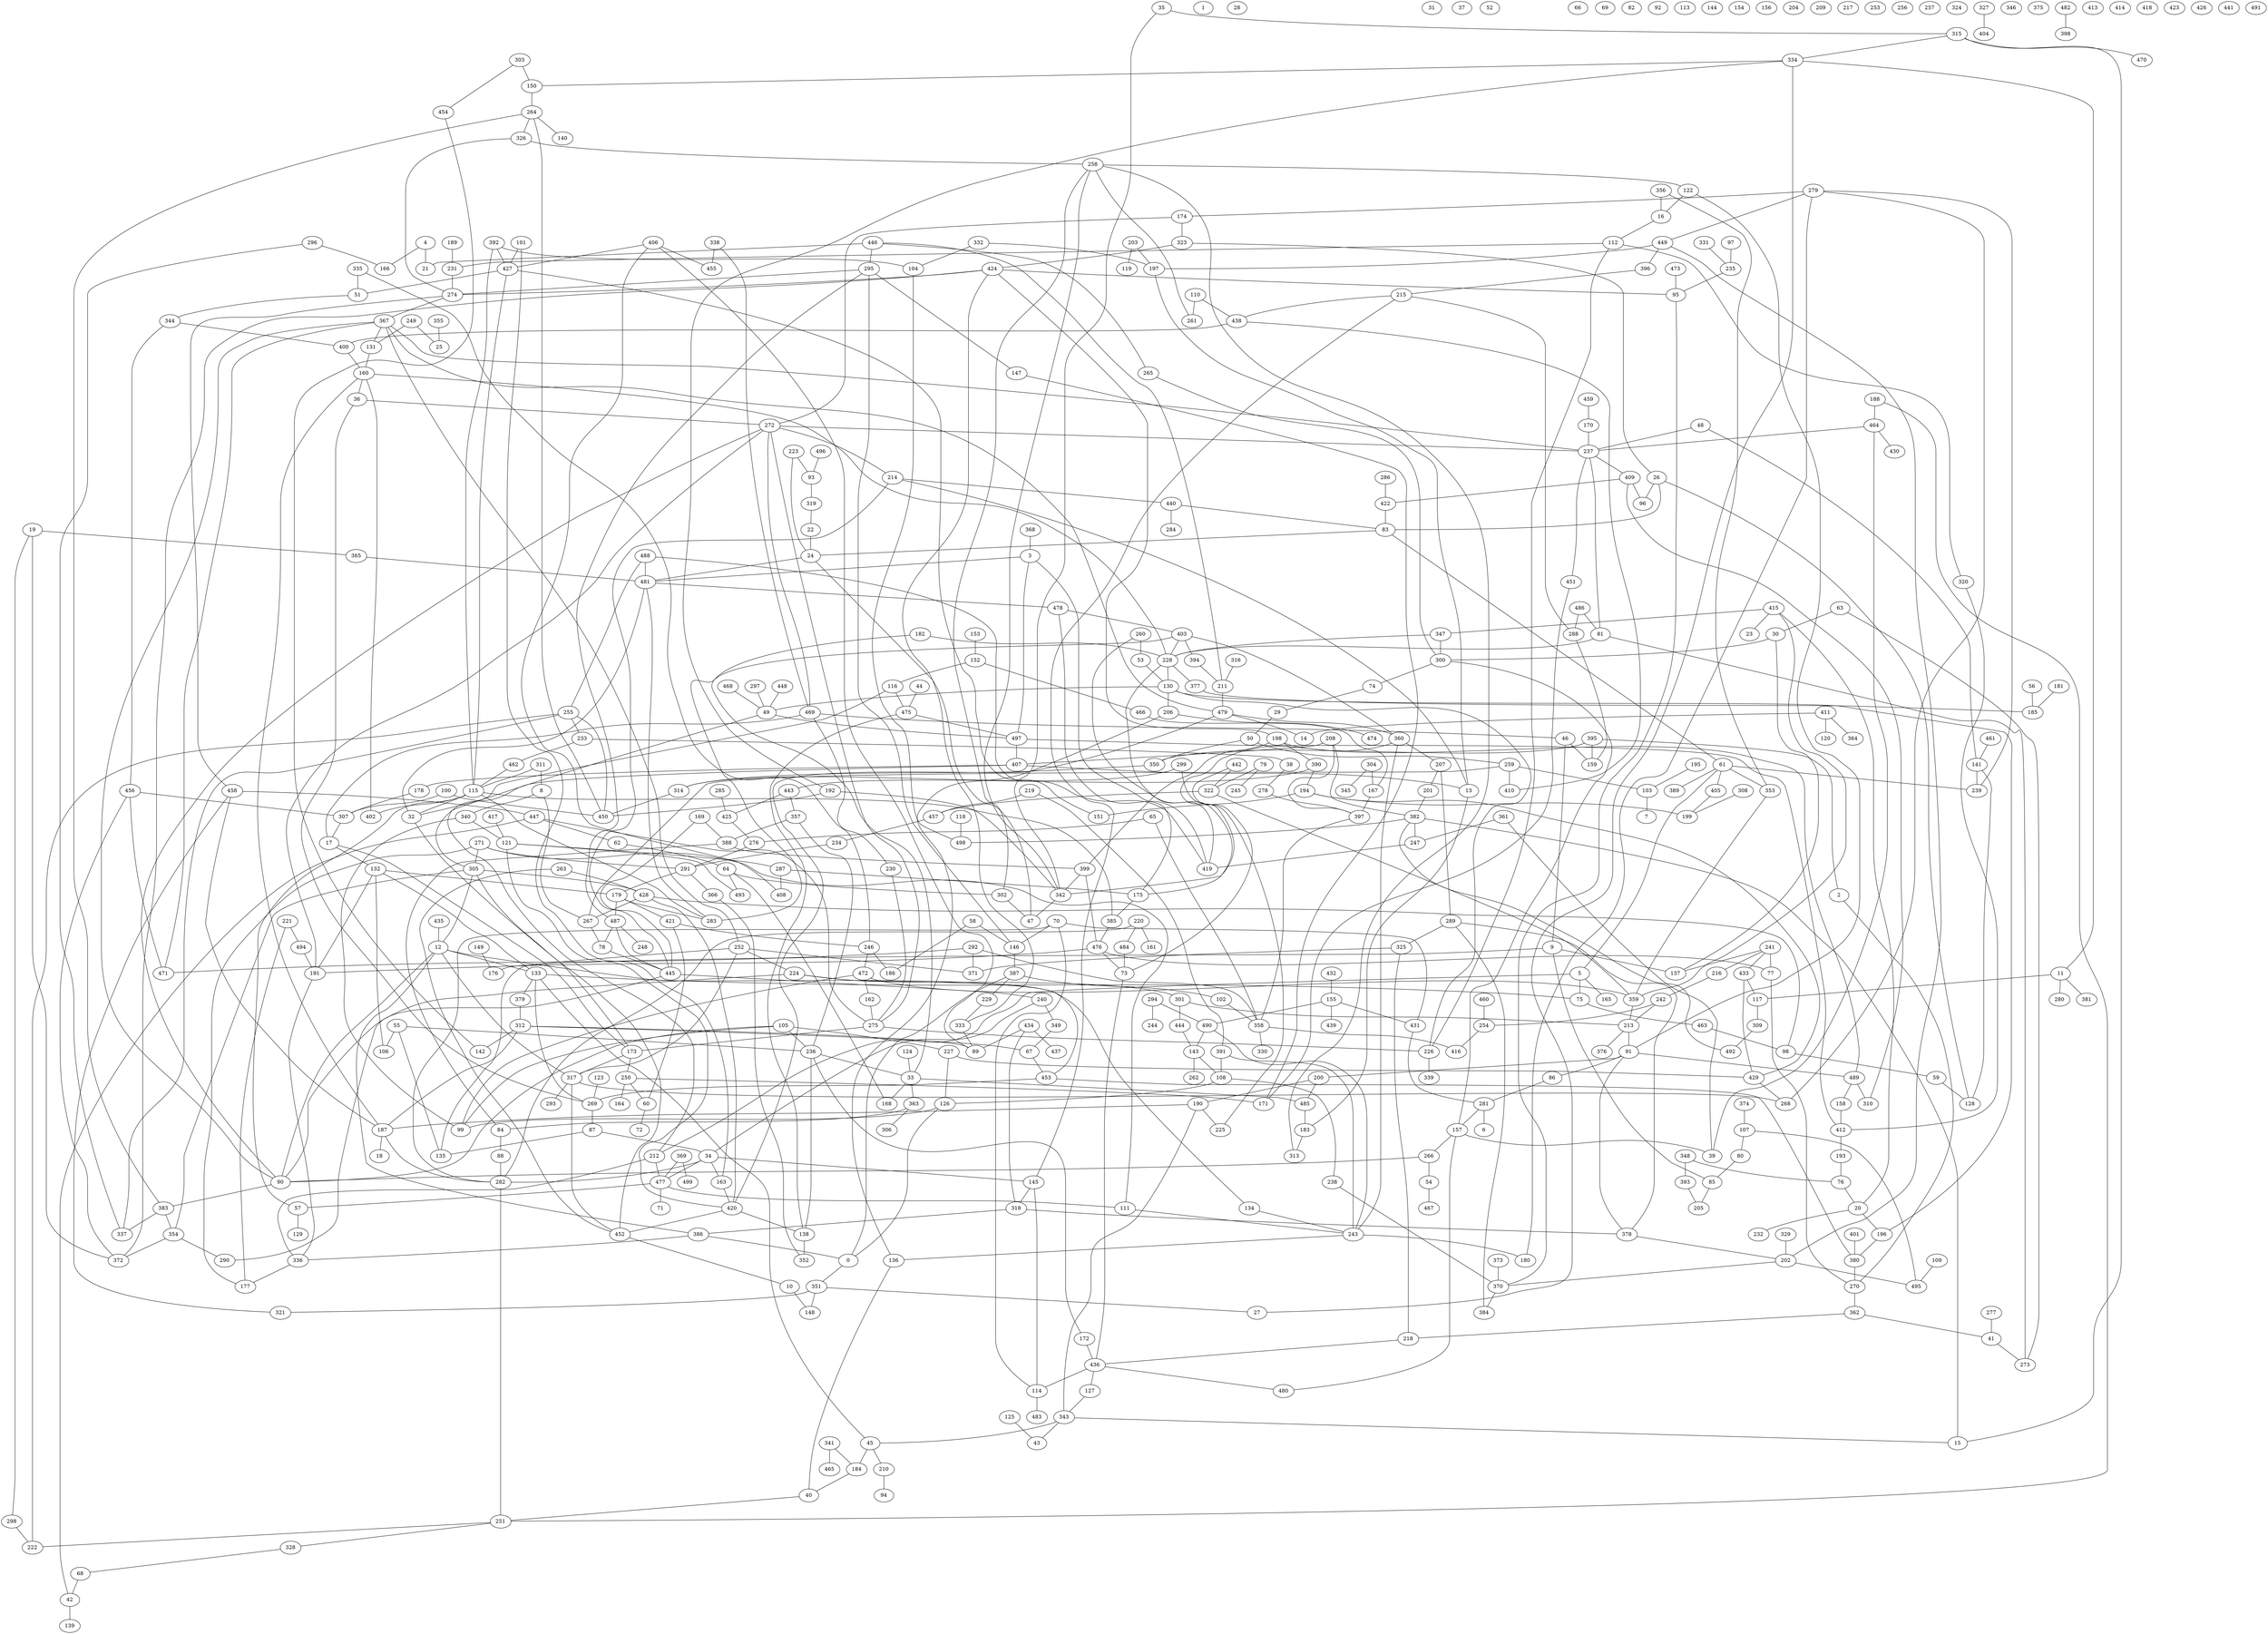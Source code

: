 graph {
	0 [label=0]
	1 [label=1]
	2 [label=2]
	3 [label=3]
	4 [label=4]
	5 [label=5]
	6 [label=6]
	7 [label=7]
	8 [label=8]
	9 [label=9]
	10 [label=10]
	11 [label=11]
	12 [label=12]
	13 [label=13]
	14 [label=14]
	15 [label=15]
	16 [label=16]
	17 [label=17]
	18 [label=18]
	19 [label=19]
	20 [label=20]
	21 [label=21]
	22 [label=22]
	23 [label=23]
	24 [label=24]
	25 [label=25]
	26 [label=26]
	27 [label=27]
	28 [label=28]
	29 [label=29]
	30 [label=30]
	31 [label=31]
	32 [label=32]
	33 [label=33]
	34 [label=34]
	35 [label=35]
	36 [label=36]
	37 [label=37]
	38 [label=38]
	39 [label=39]
	40 [label=40]
	41 [label=41]
	42 [label=42]
	43 [label=43]
	44 [label=44]
	45 [label=45]
	46 [label=46]
	47 [label=47]
	48 [label=48]
	49 [label=49]
	50 [label=50]
	51 [label=51]
	52 [label=52]
	53 [label=53]
	54 [label=54]
	55 [label=55]
	56 [label=56]
	57 [label=57]
	58 [label=58]
	59 [label=59]
	60 [label=60]
	61 [label=61]
	62 [label=62]
	63 [label=63]
	64 [label=64]
	65 [label=65]
	66 [label=66]
	67 [label=67]
	68 [label=68]
	69 [label=69]
	70 [label=70]
	71 [label=71]
	72 [label=72]
	73 [label=73]
	74 [label=74]
	75 [label=75]
	76 [label=76]
	77 [label=77]
	78 [label=78]
	79 [label=79]
	80 [label=80]
	81 [label=81]
	82 [label=82]
	83 [label=83]
	84 [label=84]
	85 [label=85]
	86 [label=86]
	87 [label=87]
	88 [label=88]
	89 [label=89]
	90 [label=90]
	91 [label=91]
	92 [label=92]
	93 [label=93]
	94 [label=94]
	95 [label=95]
	96 [label=96]
	97 [label=97]
	98 [label=98]
	99 [label=99]
	100 [label=100]
	101 [label=101]
	102 [label=102]
	103 [label=103]
	104 [label=104]
	105 [label=105]
	106 [label=106]
	107 [label=107]
	108 [label=108]
	109 [label=109]
	110 [label=110]
	111 [label=111]
	112 [label=112]
	113 [label=113]
	114 [label=114]
	115 [label=115]
	116 [label=116]
	117 [label=117]
	118 [label=118]
	119 [label=119]
	120 [label=120]
	121 [label=121]
	122 [label=122]
	123 [label=123]
	124 [label=124]
	125 [label=125]
	126 [label=126]
	127 [label=127]
	128 [label=128]
	129 [label=129]
	130 [label=130]
	131 [label=131]
	132 [label=132]
	133 [label=133]
	134 [label=134]
	135 [label=135]
	136 [label=136]
	137 [label=137]
	138 [label=138]
	139 [label=139]
	140 [label=140]
	141 [label=141]
	142 [label=142]
	143 [label=143]
	144 [label=144]
	145 [label=145]
	146 [label=146]
	147 [label=147]
	148 [label=148]
	149 [label=149]
	150 [label=150]
	151 [label=151]
	152 [label=152]
	153 [label=153]
	154 [label=154]
	155 [label=155]
	156 [label=156]
	157 [label=157]
	158 [label=158]
	159 [label=159]
	160 [label=160]
	161 [label=161]
	162 [label=162]
	163 [label=163]
	164 [label=164]
	165 [label=165]
	166 [label=166]
	167 [label=167]
	168 [label=168]
	169 [label=169]
	170 [label=170]
	171 [label=171]
	172 [label=172]
	173 [label=173]
	174 [label=174]
	175 [label=175]
	176 [label=176]
	177 [label=177]
	178 [label=178]
	179 [label=179]
	180 [label=180]
	181 [label=181]
	182 [label=182]
	183 [label=183]
	184 [label=184]
	185 [label=185]
	186 [label=186]
	187 [label=187]
	188 [label=188]
	189 [label=189]
	190 [label=190]
	191 [label=191]
	192 [label=192]
	193 [label=193]
	194 [label=194]
	195 [label=195]
	196 [label=196]
	197 [label=197]
	198 [label=198]
	199 [label=199]
	200 [label=200]
	201 [label=201]
	202 [label=202]
	203 [label=203]
	204 [label=204]
	205 [label=205]
	206 [label=206]
	207 [label=207]
	208 [label=208]
	209 [label=209]
	210 [label=210]
	211 [label=211]
	212 [label=212]
	213 [label=213]
	214 [label=214]
	215 [label=215]
	216 [label=216]
	217 [label=217]
	218 [label=218]
	219 [label=219]
	220 [label=220]
	221 [label=221]
	222 [label=222]
	223 [label=223]
	224 [label=224]
	225 [label=225]
	226 [label=226]
	227 [label=227]
	228 [label=228]
	229 [label=229]
	230 [label=230]
	231 [label=231]
	232 [label=232]
	233 [label=233]
	234 [label=234]
	235 [label=235]
	236 [label=236]
	237 [label=237]
	238 [label=238]
	239 [label=239]
	240 [label=240]
	241 [label=241]
	242 [label=242]
	243 [label=243]
	244 [label=244]
	245 [label=245]
	246 [label=246]
	247 [label=247]
	248 [label=248]
	249 [label=249]
	250 [label=250]
	251 [label=251]
	252 [label=252]
	253 [label=253]
	254 [label=254]
	255 [label=255]
	256 [label=256]
	257 [label=257]
	258 [label=258]
	259 [label=259]
	260 [label=260]
	261 [label=261]
	262 [label=262]
	263 [label=263]
	264 [label=264]
	265 [label=265]
	266 [label=266]
	267 [label=267]
	268 [label=268]
	269 [label=269]
	270 [label=270]
	271 [label=271]
	272 [label=272]
	273 [label=273]
	274 [label=274]
	275 [label=275]
	276 [label=276]
	277 [label=277]
	278 [label=278]
	279 [label=279]
	280 [label=280]
	281 [label=281]
	282 [label=282]
	283 [label=283]
	284 [label=284]
	285 [label=285]
	286 [label=286]
	287 [label=287]
	288 [label=288]
	289 [label=289]
	290 [label=290]
	291 [label=291]
	292 [label=292]
	293 [label=293]
	294 [label=294]
	295 [label=295]
	296 [label=296]
	297 [label=297]
	298 [label=298]
	299 [label=299]
	300 [label=300]
	301 [label=301]
	302 [label=302]
	303 [label=303]
	304 [label=304]
	305 [label=305]
	306 [label=306]
	307 [label=307]
	308 [label=308]
	309 [label=309]
	310 [label=310]
	311 [label=311]
	312 [label=312]
	313 [label=313]
	314 [label=314]
	315 [label=315]
	316 [label=316]
	317 [label=317]
	318 [label=318]
	319 [label=319]
	320 [label=320]
	321 [label=321]
	322 [label=322]
	323 [label=323]
	324 [label=324]
	325 [label=325]
	326 [label=326]
	327 [label=327]
	328 [label=328]
	329 [label=329]
	330 [label=330]
	331 [label=331]
	332 [label=332]
	333 [label=333]
	334 [label=334]
	335 [label=335]
	336 [label=336]
	337 [label=337]
	338 [label=338]
	339 [label=339]
	340 [label=340]
	341 [label=341]
	342 [label=342]
	343 [label=343]
	344 [label=344]
	345 [label=345]
	346 [label=346]
	347 [label=347]
	348 [label=348]
	349 [label=349]
	350 [label=350]
	351 [label=351]
	352 [label=352]
	353 [label=353]
	354 [label=354]
	355 [label=355]
	356 [label=356]
	357 [label=357]
	358 [label=358]
	359 [label=359]
	360 [label=360]
	361 [label=361]
	362 [label=362]
	363 [label=363]
	364 [label=364]
	365 [label=365]
	366 [label=366]
	367 [label=367]
	368 [label=368]
	369 [label=369]
	370 [label=370]
	371 [label=371]
	372 [label=372]
	373 [label=373]
	374 [label=374]
	375 [label=375]
	376 [label=376]
	377 [label=377]
	378 [label=378]
	379 [label=379]
	380 [label=380]
	381 [label=381]
	382 [label=382]
	383 [label=383]
	384 [label=384]
	385 [label=385]
	386 [label=386]
	387 [label=387]
	388 [label=388]
	389 [label=389]
	390 [label=390]
	391 [label=391]
	392 [label=392]
	393 [label=393]
	394 [label=394]
	395 [label=395]
	396 [label=396]
	397 [label=397]
	398 [label=398]
	399 [label=399]
	400 [label=400]
	401 [label=401]
	402 [label=402]
	403 [label=403]
	404 [label=404]
	405 [label=405]
	406 [label=406]
	407 [label=407]
	408 [label=408]
	409 [label=409]
	410 [label=410]
	411 [label=411]
	412 [label=412]
	413 [label=413]
	414 [label=414]
	415 [label=415]
	416 [label=416]
	417 [label=417]
	418 [label=418]
	419 [label=419]
	420 [label=420]
	421 [label=421]
	422 [label=422]
	423 [label=423]
	424 [label=424]
	425 [label=425]
	426 [label=426]
	427 [label=427]
	428 [label=428]
	429 [label=429]
	430 [label=430]
	431 [label=431]
	432 [label=432]
	433 [label=433]
	434 [label=434]
	435 [label=435]
	436 [label=436]
	437 [label=437]
	438 [label=438]
	439 [label=439]
	440 [label=440]
	441 [label=441]
	442 [label=442]
	443 [label=443]
	444 [label=444]
	445 [label=445]
	446 [label=446]
	447 [label=447]
	448 [label=448]
	449 [label=449]
	450 [label=450]
	451 [label=451]
	452 [label=452]
	453 [label=453]
	454 [label=454]
	455 [label=455]
	456 [label=456]
	457 [label=457]
	458 [label=458]
	459 [label=459]
	460 [label=460]
	461 [label=461]
	462 [label=462]
	463 [label=463]
	464 [label=464]
	465 [label=465]
	466 [label=466]
	467 [label=467]
	468 [label=468]
	469 [label=469]
	470 [label=470]
	471 [label=471]
	472 [label=472]
	473 [label=473]
	474 [label=474]
	475 [label=475]
	476 [label=476]
	477 [label=477]
	478 [label=478]
	479 [label=479]
	480 [label=480]
	481 [label=481]
	482 [label=482]
	483 [label=483]
	484 [label=484]
	485 [label=485]
	486 [label=486]
	487 [label=487]
	488 [label=488]
	489 [label=489]
	490 [label=490]
	491 [label=491]
	492 [label=492]
	493 [label=493]
	494 [label=494]
	495 [label=495]
	496 [label=496]
	497 [label=497]
	498 [label=498]
	499 [label=499]
	30 -- 300
	272 -- 469
	134 -- 243
	246 -- 472
	155 -- 431
	211 -- 479
	331 -- 235
	356 -- 353
	201 -- 382
	415 -- 20
	447 -- 275
	289 -- 378
	114 -- 483
	189 -- 231
	255 -- 233
	270 -- 362
	249 -- 25
	195 -- 103
	295 -- 487
	192 -- 342
	260 -- 53
	358 -- 416
	251 -- 328
	152 -- 116
	76 -- 20
	326 -- 274
	434 -- 318
	202 -- 495
	367 -- 252
	334 -- 192
	8 -- 340
	436 -- 480
	182 -- 228
	278 -- 397
	188 -- 251
	392 -- 427
	206 -- 474
	369 -- 477
	469 -- 46
	79 -- 245
	397 -- 358
	91 -- 122
	383 -- 337
	131 -- 160
	107 -- 80
	243 -- 180
	254 -- 416
	35 -- 342
	362 -- 218
	475 -- 497
	172 -- 436
	342 -- 258
	132 -- 133
	200 -- 190
	487 -- 248
	203 -- 119
	50 -- 259
	64 -- 493
	291 -- 366
	424 -- 95
	497 -- 407
	294 -- 490
	481 -- 32
	9 -- 85
	347 -- 300
	406 -- 408
	355 -- 25
	392 -- 115
	219 -- 391
	155 -- 439
	237 -- 451
	289 -- 325
	242 -- 213
	457 -- 234
	77 -- 270
	274 -- 367
	360 -- 243
	489 -- 158
	317 -- 293
	489 -- 310
	5 -- 212
	34 -- 163
	59 -- 128
	295 -- 146
	444 -- 143
	340 -- 121
	407 -- 178
	340 -- 99
	327 -- 404
	477 -- 57
	488 -- 481
	258 -- 261
	469 -- 230
	395 -- 159
	422 -- 83
	115 -- 385
	55 -- 236
	133 -- 75
	214 -- 13
	26 -- 128
	26 -- 96
	469 -- 17
	50 -- 350
	311 -- 115
	143 -- 108
	281 -- 6
	83 -- 24
	264 -- 450
	452 -- 10
	322 -- 359
	228 -- 160
	252 -- 224
	143 -- 262
	116 -- 32
	170 -- 237
	233 -- 38
	412 -- 497
	74 -- 29
	417 -- 121
	378 -- 202
	449 -- 197
	288 -- 159
	357 -- 236
	286 -- 422
	160 -- 402
	391 -- 108
	118 -- 498
	33 -- 168
	10 -- 148
	301 -- 213
	400 -- 160
	333 -- 89
	208 -- 382
	311 -- 8
	429 -- 268
	122 -- 16
	241 -- 216
	169 -- 445
	130 -- 206
	208 -- 407
	305 -- 428
	388 -- 399
	79 -- 322
	421 -- 246
	252 -- 317
	4 -- 166
	190 -- 225
	157 -- 266
	368 -- 3
	427 -- 51
	487 -- 78
	212 -- 477
	5 -- 165
	458 -- 447
	224 -- 90
	20 -- 196
	240 -- 349
	383 -- 354
	226 -- 339
	349 -- 67
	207 -- 289
	406 -- 455
	448 -- 49
	70 -- 431
	317 -- 268
	279 -- 239
	434 -- 89
	58 -- 186
	132 -- 106
	98 -- 59
	279 -- 180
	272 -- 214
	81 -- 228
	246 -- 186
	49 -- 497
	231 -- 274
	336 -- 177
	173 -- 250
	294 -- 244
	141 -- 239
	241 -- 137
	382 -- 492
	436 -- 127
	252 -- 176
	472 -- 162
	350 -- 314
	206 -- 136
	367 -- 471
	478 -- 403
	183 -- 313
	316 -- 211
	196 -- 380
	464 -- 39
	141 -- 128
	221 -- 177
	299 -- 225
	412 -- 193
	271 -- 111
	213 -- 91
	250 -- 164
	354 -- 290
	187 -- 160
	179 -- 283
	399 -- 476
	478 -- 419
	476 -- 73
	61 -- 353
	379 -- 312
	105 -- 90
	318 -- 386
	259 -- 410
	90 -- 383
	363 -- 306
	445 -- 214
	490 -- 243
	19 -- 372
	462 -- 115
	436 -- 114
	461 -- 141
	125 -- 43
	356 -- 16
	409 -- 96
	488 -- 419
	279 -- 268
	233 -- 462
	116 -- 475
	434 -- 437
	292 -- 358
	272 -- 191
	303 -- 150
	238 -- 370
	466 -- 167
	312 -- 67
	421 -- 60
	275 -- 226
	440 -- 284
	220 -- 282
	138 -- 352
	111 -- 243
	438 -- 400
	382 -- 498
	486 -- 81
	115 -- 57
	403 -- 228
	136 -- 40
	169 -- 388
	338 -- 455
	3 -- 497
	133 -- 269
	494 -- 191
	48 -- 141
	281 -- 157
	335 -- 51
	11 -- 280
	304 -- 167
	8 -- 267
	121 -- 493
	415 -- 347
	365 -- 481
	86 -- 281
	334 -- 11
	285 -- 425
	409 -- 422
	277 -- 41
	393 -- 205
	61 -- 405
	157 -- 480
	309 -- 492
	282 -- 251
	367 -- 237
	382 -- 247
	305 -- 354
	105 -- 99
	420 -- 138
	5 -- 75
	48 -- 237
	12 -- 386
	370 -- 384
	101 -- 427
	3 -- 481
	182 -- 33
	387 -- 102
	399 -- 198
	433 -- 117
	115 -- 402
	2 -- 270
	210 -- 94
	121 -- 420
	259 -- 267
	17 -- 132
	132 -- 191
	103 -- 7
	463 -- 98
	361 -- 39
	179 -- 487
	472 -- 99
	11 -- 381
	34 -- 282
	153 -- 152
	47 -- 24
	3 -- 175
	251 -- 222
	488 -- 255
	51 -- 344
	473 -- 95
	203 -- 197
	446 -- 21
	121 -- 287
	386 -- 0
	160 -- 36
	305 -- 12
	369 -- 499
	479 -- 360
	249 -- 131
	29 -- 50
	312 -- 142
	9 -- 137
	265 -- 300
	127 -- 343
	362 -- 41
	63 -- 273
	396 -- 215
	406 -- 89
	343 -- 43
	215 -- 438
	100 -- 450
	32 -- 452
	162 -- 275
	323 -- 424
	242 -- 254
	20 -- 232
	386 -- 336
	80 -- 85
	227 -- 126
	175 -- 385
	435 -- 12
	187 -- 18
	9 -- 135
	274 -- 458
	427 -- 115
	174 -- 272
	12 -- 133
	130 -- 49
	446 -- 265
	428 -- 420
	260 -- 175
	298 -- 222
	460 -- 254
	33 -- 485
	70 -- 146
	292 -- 471
	458 -- 187
	343 -- 15
	446 -- 211
	353 -- 359
	363 -- 84
	451 -- 171
	490 -- 143
	420 -- 452
	425 -- 276
	133 -- 45
	124 -- 33
	344 -- 400
	283 -- 481
	428 -- 98
	275 -- 173
	431 -- 281
	323 -- 26
	64 -- 168
	191 -- 336
	263 -- 428
	357 -- 388
	57 -- 129
	88 -- 282
	44 -- 475
	453 -- 380
	223 -- 24
	223 -- 93
	126 -- 0
	194 -- 429
	63 -- 30
	174 -- 323
	208 -- 397
	445 -- 240
	271 -- 291
	218 -- 436
	411 -- 364
	315 -- 15
	42 -- 139
	374 -- 107
	428 -- 267
	388 -- 84
	264 -- 383
	150 -- 264
	279 -- 174
	19 -- 298
	45 -- 184
	235 -- 95
	299 -- 314
	241 -- 77
	300 -- 157
	313 -- 258
	475 -- 138
	198 -- 489
	237 -- 409
	36 -- 272
	252 -- 371
	190 -- 187
	19 -- 365
	263 -- 452
	464 -- 237
	266 -- 90
	329 -- 202
	12 -- 317
	243 -- 136
	433 -- 429
	458 -- 321
	45 -- 210
	40 -- 251
	259 -- 103
	112 -- 320
	479 -- 367
	291 -- 179
	424 -- 198
	163 -- 420
	173 -- 317
	202 -- 370
	264 -- 140
	84 -- 88
	34 -- 145
	406 -- 427
	325 -- 371
	392 -- 104
	104 -- 498
	403 -- 394
	272 -- 275
	476 -- 77
	484 -- 73
	292 -- 371
	348 -- 393
	271 -- 177
	443 -- 357
	367 -- 131
	407 -- 305
	241 -- 433
	255 -- 222
	446 -- 295
	62 -- 64
	105 -- 236
	12 -- 134
	75 -- 463
	87 -- 34
	67 -- 453
	415 -- 359
	300 -- 74
	11 -- 117
	454 -- 142
	90 -- 367
	115 -- 283
	192 -- 450
	296 -- 166
	472 -- 359
	58 -- 146
	482 -- 398
	442 -- 73
	221 -- 494
	407 -- 13
	224 -- 453
	385 -- 476
	343 -- 45
	112 -- 231
	279 -- 449
	487 -- 445
	152 -- 466
	65 -- 276
	178 -- 307
	108 -- 238
	401 -- 380
	334 -- 27
	359 -- 213
	133 -- 379
	447 -- 42
	468 -- 49
	287 -- 175
	445 -- 290
	236 -- 33
	255 -- 450
	395 -- 350
	477 -- 111
	366 -- 352
	207 -- 201
	56 -- 185
	315 -- 334
	347 -- 228
	236 -- 172
	216 -- 242
	348 -- 76
	305 -- 173
	459 -- 170
	267 -- 78
	351 -- 321
	449 -- 202
	33 -- 363
	320 -- 412
	215 -- 288
	443 -- 425
	427 -- 151
	326 -- 258
	97 -- 235
	325 -- 218
	496 -- 93
	184 -- 40
	432 -- 155
	373 -- 370
	193 -- 76
	380 -- 270
	117 -- 309
	403 -- 283
	424 -- 333
	68 -- 42
	317 -- 452
	229 -- 333
	411 -- 14
	200 -- 485
	16 -- 112
	332 -- 104
	130 -- 196
	173 -- 17
	255 -- 337
	55 -- 135
	264 -- 326
	464 -- 430
	53 -- 130
	123 -- 269
	247 -- 419
	486 -- 288
	24 -- 481
	228 -- 419
	322 -- 457
	35 -- 315
	30 -- 137
	145 -- 318
	479 -- 420
	61 -- 389
	107 -- 495
	312 -- 89
	91 -- 200
	360 -- 342
	70 -- 114
	328 -- 68
	60 -- 72
	405 -- 199
	319 -- 22
	287 -- 408
	361 -- 247
	108 -- 126
	477 -- 71
	226 -- 130
	269 -- 87
	289 -- 384
	272 -- 90
	0 -- 351
	297 -- 49
	227 -- 429
	295 -- 147
	442 -- 322
	394 -- 211
	449 -- 396
	155 -- 490
	303 -- 454
	258 -- 122
	179 -- 421
	158 -- 412
	181 -- 185
	38 -- 278
	295 -- 274
	342 -- 47
	187 -- 282
	351 -- 148
	377 -- 185
	65 -- 358
	213 -- 376
	250 -- 171
	308 -- 199
	479 -- 14
	332 -- 197
	415 -- 23
	424 -- 274
	105 -- 227
	70 -- 282
	228 -- 130
	341 -- 465
	115 -- 32
	36 -- 269
	100 -- 307
	26 -- 83
	4 -- 21
	440 -- 83
	212 -- 336
	344 -- 456
	215 -- 145
	424 -- 372
	387 -- 229
	149 -- 176
	101 -- 163
	456 -- 471
	360 -- 207
	334 -- 150
	409 -- 310
	197 -- 13
	87 -- 135
	395 -- 2
	341 -- 184
	390 -- 443
	64 -- 302
	387 -- 0
	132 -- 179
	226 -- 112
	447 -- 62
	146 -- 387
	54 -- 467
	55 -- 106
	61 -- 239
	126 -- 99
	12 -- 90
	198 -- 390
	335 -- 246
	110 -- 438
	485 -- 183
	167 -- 397
	194 -- 199
	240 -- 34
	250 -- 60
	220 -- 484
	157 -- 39
	73 -- 436
	78 -- 445
	312 -- 187
	304 -- 345
	13 -- 183
	93 -- 319
	354 -- 372
	276 -- 291
	81 -- 273
	296 -- 337
	351 -- 27
	145 -- 114
	46 -- 159
	301 -- 444
	302 -- 47
	102 -- 358
	61 -- 5
	318 -- 378
	476 -- 191
	91 -- 86
	272 -- 237
	34 -- 477
	456 -- 307
	307 -- 17
	220 -- 161
	390 -- 194
	190 -- 343
	382 -- 15
	481 -- 478
	358 -- 330
	230 -- 275
	110 -- 261
	228 -- 377
	91 -- 378
	236 -- 138
	271 -- 305
	399 -- 342
	258 -- 302
	214 -- 440
	219 -- 457
	49 -- 212
	456 -- 372
	147 -- 171
	234 -- 291
	91 -- 489
	41 -- 273
	109 -- 495
	22 -- 24
	237 -- 81
	360 -- 403
	453 -- 269
	83 -- 61
	95 -- 370
	391 -- 243
	338 -- 469
	266 -- 54
	46 -- 9
	85 -- 205
	194 -- 151
	188 -- 464
	438 -- 410
	224 -- 301
	314 -- 450
	411 -- 120
	315 -- 470
}
